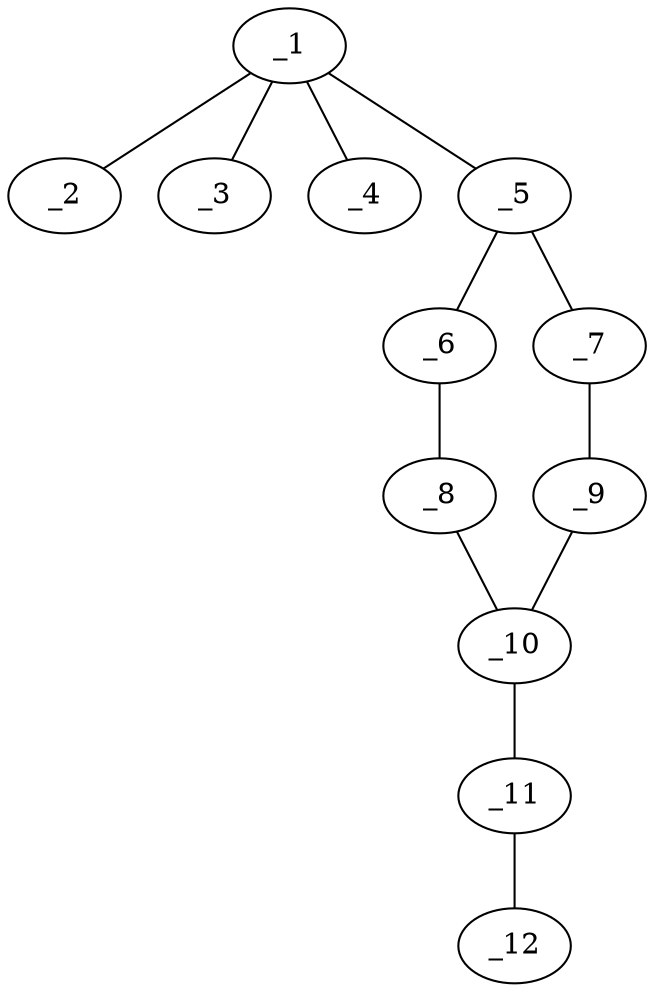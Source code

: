 graph molid34632 {
	_1	 [charge=0,
		chem=5,
		symbol="S  ",
		x=3,
		y="1.75"];
	_2	 [charge=0,
		chem=4,
		symbol="N  ",
		x=3,
		y="2.75"];
	_1 -- _2	 [valence=1];
	_3	 [charge=0,
		chem=2,
		symbol="O  ",
		x=2,
		y="1.75"];
	_1 -- _3	 [valence=2];
	_4	 [charge=0,
		chem=2,
		symbol="O  ",
		x=4,
		y="1.75"];
	_1 -- _4	 [valence=2];
	_5	 [charge=0,
		chem=1,
		symbol="C  ",
		x=3,
		y="0.75"];
	_1 -- _5	 [valence=1];
	_6	 [charge=0,
		chem=1,
		symbol="C  ",
		x="2.134",
		y="0.25"];
	_5 -- _6	 [valence=2];
	_7	 [charge=0,
		chem=1,
		symbol="C  ",
		x="3.866",
		y="0.25"];
	_5 -- _7	 [valence=1];
	_8	 [charge=0,
		chem=1,
		symbol="C  ",
		x="2.134",
		y="-0.75"];
	_6 -- _8	 [valence=1];
	_9	 [charge=0,
		chem=1,
		symbol="C  ",
		x="3.866",
		y="-0.75"];
	_7 -- _9	 [valence=2];
	_10	 [charge=0,
		chem=1,
		symbol="C  ",
		x=3,
		y="-1.25"];
	_8 -- _10	 [valence=2];
	_9 -- _10	 [valence=1];
	_11	 [charge=0,
		chem=1,
		symbol="C  ",
		x=3,
		y="-2.25"];
	_10 -- _11	 [valence=1];
	_12	 [charge=0,
		chem=4,
		symbol="N  ",
		x="2.134",
		y="-2.75"];
	_11 -- _12	 [valence=1];
}
